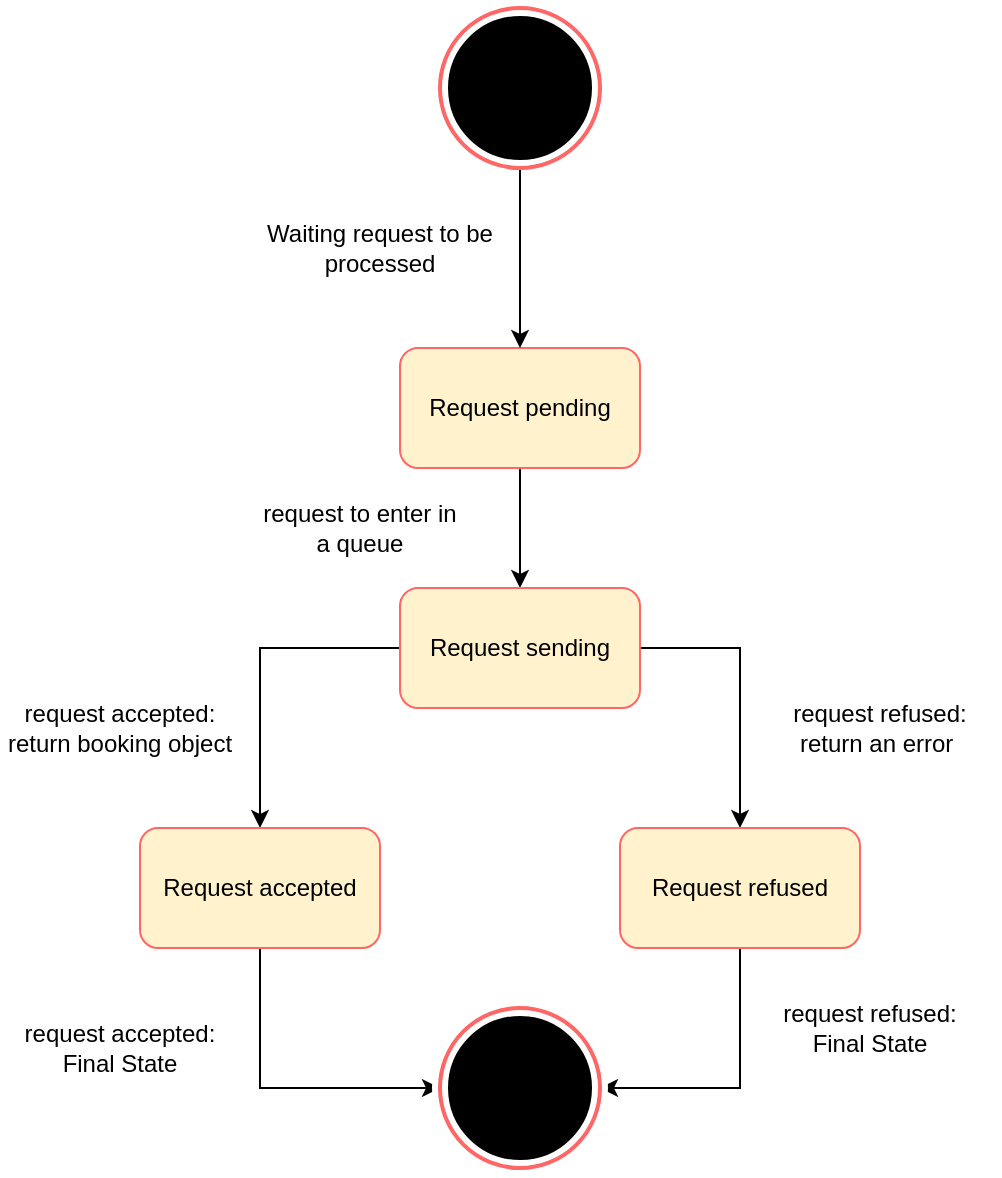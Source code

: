 <mxfile version="13.10.4" type="device"><diagram id="pkW0SEy2M3DUsVLnwIEG" name="Page-1"><mxGraphModel dx="2370" dy="1387" grid="1" gridSize="10" guides="1" tooltips="1" connect="1" arrows="1" fold="1" page="1" pageScale="1" pageWidth="827" pageHeight="1169" math="0" shadow="0"><root><mxCell id="0"/><mxCell id="1" parent="0"/><mxCell id="0mvqF8XSkNHMHZPG6XdM-198" value="request accepted: Final State" style="text;html=1;strokeColor=none;fillColor=none;align=center;verticalAlign=middle;whiteSpace=wrap;rounded=0;" vertex="1" parent="1"><mxGeometry x="164" y="804" width="120" height="20" as="geometry"/></mxCell><mxCell id="0mvqF8XSkNHMHZPG6XdM-199" style="edgeStyle=orthogonalEdgeStyle;rounded=0;orthogonalLoop=1;jettySize=auto;html=1;exitX=0.5;exitY=1;exitDx=0;exitDy=0;entryX=0.5;entryY=0;entryDx=0;entryDy=0;" edge="1" parent="1" source="0mvqF8XSkNHMHZPG6XdM-200" target="0mvqF8XSkNHMHZPG6XdM-203"><mxGeometry relative="1" as="geometry"/></mxCell><mxCell id="0mvqF8XSkNHMHZPG6XdM-200" value="Request pending" style="rounded=1;whiteSpace=wrap;html=1;strokeWidth=1;strokeColor=#FF6666;fillColor=#FFF2CC;" vertex="1" parent="1"><mxGeometry x="364" y="464" width="120" height="60" as="geometry"/></mxCell><mxCell id="0mvqF8XSkNHMHZPG6XdM-201" style="edgeStyle=orthogonalEdgeStyle;rounded=0;orthogonalLoop=1;jettySize=auto;html=1;exitX=0.5;exitY=1;exitDx=0;exitDy=0;entryX=0.5;entryY=0;entryDx=0;entryDy=0;" edge="1" parent="1" source="0mvqF8XSkNHMHZPG6XdM-203" target="0mvqF8XSkNHMHZPG6XdM-205"><mxGeometry relative="1" as="geometry"><Array as="points"><mxPoint x="454" y="644"/><mxPoint x="454" y="614"/><mxPoint x="294" y="614"/></Array></mxGeometry></mxCell><mxCell id="0mvqF8XSkNHMHZPG6XdM-202" style="edgeStyle=orthogonalEdgeStyle;rounded=0;orthogonalLoop=1;jettySize=auto;html=1;entryX=0.5;entryY=0;entryDx=0;entryDy=0;" edge="1" parent="1" source="0mvqF8XSkNHMHZPG6XdM-203" target="0mvqF8XSkNHMHZPG6XdM-207"><mxGeometry relative="1" as="geometry"><Array as="points"><mxPoint x="534" y="614"/></Array></mxGeometry></mxCell><mxCell id="0mvqF8XSkNHMHZPG6XdM-203" value="Request sending" style="rounded=1;whiteSpace=wrap;html=1;strokeColor=#FF6666;fillColor=#FFF2CC;" vertex="1" parent="1"><mxGeometry x="364" y="584" width="120" height="60" as="geometry"/></mxCell><mxCell id="0mvqF8XSkNHMHZPG6XdM-204" style="edgeStyle=orthogonalEdgeStyle;rounded=0;orthogonalLoop=1;jettySize=auto;html=1;exitX=0.5;exitY=1;exitDx=0;exitDy=0;entryX=0;entryY=0.5;entryDx=0;entryDy=0;" edge="1" parent="1" source="0mvqF8XSkNHMHZPG6XdM-205" target="0mvqF8XSkNHMHZPG6XdM-212"><mxGeometry relative="1" as="geometry"/></mxCell><mxCell id="0mvqF8XSkNHMHZPG6XdM-205" value="Request accepted" style="rounded=1;whiteSpace=wrap;html=1;strokeColor=#FF6666;fillColor=#FFF2CC;" vertex="1" parent="1"><mxGeometry x="234" y="704" width="120" height="60" as="geometry"/></mxCell><mxCell id="0mvqF8XSkNHMHZPG6XdM-206" style="edgeStyle=orthogonalEdgeStyle;rounded=0;orthogonalLoop=1;jettySize=auto;html=1;exitX=0.5;exitY=1;exitDx=0;exitDy=0;entryX=1;entryY=0.5;entryDx=0;entryDy=0;" edge="1" parent="1" source="0mvqF8XSkNHMHZPG6XdM-207" target="0mvqF8XSkNHMHZPG6XdM-212"><mxGeometry relative="1" as="geometry"/></mxCell><mxCell id="0mvqF8XSkNHMHZPG6XdM-207" value="Request refused" style="rounded=1;whiteSpace=wrap;html=1;strokeColor=#FF6666;fillColor=#FFF2CC;" vertex="1" parent="1"><mxGeometry x="474" y="704" width="120" height="60" as="geometry"/></mxCell><mxCell id="0mvqF8XSkNHMHZPG6XdM-208" value="request to enter in a queue" style="text;html=1;strokeColor=none;fillColor=none;align=center;verticalAlign=middle;whiteSpace=wrap;rounded=0;" vertex="1" parent="1"><mxGeometry x="294" y="544" width="100" height="20" as="geometry"/></mxCell><mxCell id="0mvqF8XSkNHMHZPG6XdM-209" value="request refused: return an error&amp;nbsp;" style="text;html=1;strokeColor=none;fillColor=none;align=center;verticalAlign=middle;whiteSpace=wrap;rounded=0;" vertex="1" parent="1"><mxGeometry x="544" y="644" width="120" height="20" as="geometry"/></mxCell><mxCell id="0mvqF8XSkNHMHZPG6XdM-210" value="" style="ellipse;whiteSpace=wrap;html=1;aspect=fixed;strokeWidth=2;fillColor=none;strokeColor=#FF6666;" vertex="1" parent="1"><mxGeometry x="384" y="794" width="80" height="80" as="geometry"/></mxCell><mxCell id="0mvqF8XSkNHMHZPG6XdM-211" value="" style="ellipse;whiteSpace=wrap;html=1;aspect=fixed;strokeWidth=8;strokeColor=#FFFFFF;perimeterSpacing=3;fillColor=#000000;" vertex="1" parent="1"><mxGeometry x="384" y="794" width="80" height="80" as="geometry"/></mxCell><mxCell id="0mvqF8XSkNHMHZPG6XdM-212" value="" style="ellipse;whiteSpace=wrap;html=1;aspect=fixed;strokeWidth=2;fillColor=none;strokeColor=#FF6666;" vertex="1" parent="1"><mxGeometry x="384" y="794" width="80" height="80" as="geometry"/></mxCell><mxCell id="0mvqF8XSkNHMHZPG6XdM-213" style="edgeStyle=orthogonalEdgeStyle;rounded=0;orthogonalLoop=1;jettySize=auto;html=1;exitX=0.5;exitY=1;exitDx=0;exitDy=0;" edge="1" parent="1" source="0mvqF8XSkNHMHZPG6XdM-198" target="0mvqF8XSkNHMHZPG6XdM-198"><mxGeometry relative="1" as="geometry"/></mxCell><mxCell id="0mvqF8XSkNHMHZPG6XdM-214" value="" style="ellipse;whiteSpace=wrap;html=1;aspect=fixed;strokeWidth=8;strokeColor=#FFFFFF;perimeterSpacing=3;fillColor=#000000;" vertex="1" parent="1"><mxGeometry x="384" y="294" width="80" height="80" as="geometry"/></mxCell><mxCell id="0mvqF8XSkNHMHZPG6XdM-215" style="edgeStyle=orthogonalEdgeStyle;rounded=0;orthogonalLoop=1;jettySize=auto;html=1;entryX=0.5;entryY=0;entryDx=0;entryDy=0;" edge="1" parent="1" source="0mvqF8XSkNHMHZPG6XdM-216" target="0mvqF8XSkNHMHZPG6XdM-200"><mxGeometry relative="1" as="geometry"/></mxCell><mxCell id="0mvqF8XSkNHMHZPG6XdM-216" value="" style="ellipse;whiteSpace=wrap;html=1;aspect=fixed;strokeWidth=2;fillColor=none;strokeColor=#FF6666;" vertex="1" parent="1"><mxGeometry x="384" y="294" width="80" height="80" as="geometry"/></mxCell><mxCell id="0mvqF8XSkNHMHZPG6XdM-217" value="Waiting request to be processed" style="text;html=1;strokeColor=none;fillColor=none;align=center;verticalAlign=middle;whiteSpace=wrap;rounded=0;" vertex="1" parent="1"><mxGeometry x="294" y="404" width="120" height="20" as="geometry"/></mxCell><mxCell id="0mvqF8XSkNHMHZPG6XdM-218" value="request accepted: return booking object" style="text;html=1;strokeColor=none;fillColor=none;align=center;verticalAlign=middle;whiteSpace=wrap;rounded=0;" vertex="1" parent="1"><mxGeometry x="164" y="644" width="120" height="20" as="geometry"/></mxCell><mxCell id="0mvqF8XSkNHMHZPG6XdM-219" value="request refused: Final State" style="text;html=1;strokeColor=none;fillColor=none;align=center;verticalAlign=middle;whiteSpace=wrap;rounded=0;" vertex="1" parent="1"><mxGeometry x="544" y="794" width="110" height="20" as="geometry"/></mxCell></root></mxGraphModel></diagram></mxfile>